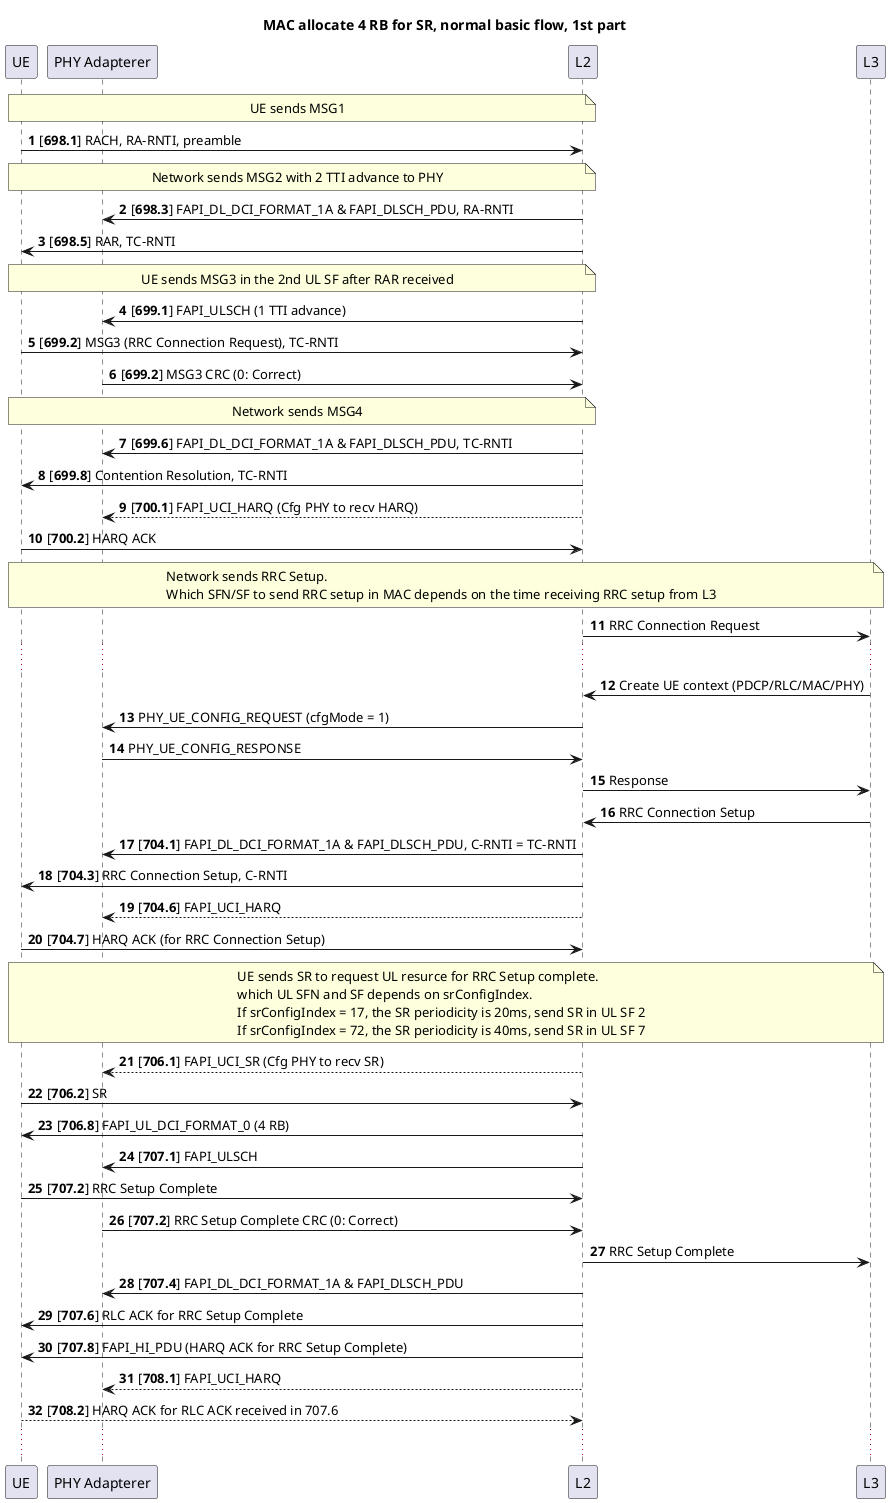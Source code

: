 @startuml
autonumber
title MAC allocate 4 RB for SR, normal basic flow, 1st part

participant "UE" as ue
participant "PHY Adapterer" as phy
participant "L2" as l2
participant "L3" as l3

note over ue, l2
UE sends MSG1
end note

ue -> l2 : [**698.1**] RACH, RA-RNTI, preamble

note over ue, l2
Network sends MSG2 with 2 TTI advance to PHY
end note

l2 -> phy : [**698.3**] FAPI_DL_DCI_FORMAT_1A & FAPI_DLSCH_PDU, RA-RNTI
l2 -> ue : [**698.5**] RAR, TC-RNTI

note over ue, l2
UE sends MSG3 in the 2nd UL SF after RAR received
end note
l2 -> phy : [**699.1**] FAPI_ULSCH (1 TTI advance)
ue -> l2 : [**699.2**] MSG3 (RRC Connection Request), TC-RNTI
phy -> l2 : [**699.2**] MSG3 CRC (0: Correct)

note over ue, l2
Network sends MSG4
end note
l2 -> phy : [**699.6**] FAPI_DL_DCI_FORMAT_1A & FAPI_DLSCH_PDU, TC-RNTI
l2 -> ue : [**699.8**] Contention Resolution, TC-RNTI
l2 --> phy : [**700.1**] FAPI_UCI_HARQ (Cfg PHY to recv HARQ)
ue -> l2 : [**700.2**] HARQ ACK

note over ue, l3
Network sends RRC Setup.
Which SFN/SF to send RRC setup in MAC depends on the time receiving RRC setup from L3
end note

l2 -> l3 : RRC Connection Request 
... 

l3 -> l2 : Create UE context (PDCP/RLC/MAC/PHY)
l2 -> phy : PHY_UE_CONFIG_REQUEST (cfgMode = 1)
phy -> l2 : PHY_UE_CONFIG_RESPONSE
l2 -> l3 : Response
l3 -> l2 : RRC Connection Setup

l2 -> phy : [**704.1**] FAPI_DL_DCI_FORMAT_1A & FAPI_DLSCH_PDU, C-RNTI = TC-RNTI
l2 -> ue : [**704.3**] RRC Connection Setup, C-RNTI
l2 --> phy : [**704.6**] FAPI_UCI_HARQ
ue -> l2 : [**704.7**] HARQ ACK (for RRC Connection Setup)

note over ue, l3
UE sends SR to request UL resurce for RRC Setup complete.
which UL SFN and SF depends on srConfigIndex. 
If srConfigIndex = 17, the SR periodicity is 20ms, send SR in UL SF 2
If srConfigIndex = 72, the SR periodicity is 40ms, send SR in UL SF 7
end note

l2 --> phy : [**706.1**] FAPI_UCI_SR (Cfg PHY to recv SR)
ue -> l2 : [**706.2**] SR
l2 -> ue : [**706.8**] FAPI_UL_DCI_FORMAT_0 (4 RB)
l2 -> phy : [**707.1**] FAPI_ULSCH
ue -> l2 : [**707.2**] RRC Setup Complete
phy -> l2 : [**707.2**] RRC Setup Complete CRC (0: Correct)
l2 -> l3 : RRC Setup Complete
l2 -> phy : [**707.4**] FAPI_DL_DCI_FORMAT_1A & FAPI_DLSCH_PDU
l2 -> ue : [**707.6**] RLC ACK for RRC Setup Complete
l2 -> ue : [**707.8**] FAPI_HI_PDU (HARQ ACK for RRC Setup Complete)
l2 --> phy : [**708.1**] FAPI_UCI_HARQ
ue --> l2 : [**708.2**] HARQ ACK for RLC ACK received in 707.6

... 


@enduml